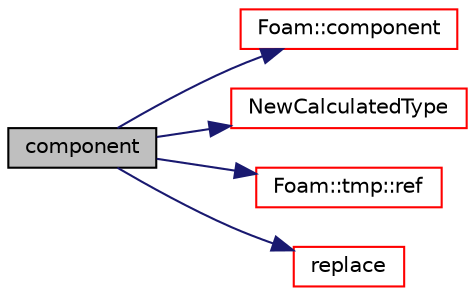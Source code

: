 digraph "component"
{
  bgcolor="transparent";
  edge [fontname="Helvetica",fontsize="10",labelfontname="Helvetica",labelfontsize="10"];
  node [fontname="Helvetica",fontsize="10",shape=record];
  rankdir="LR";
  Node1 [label="component",height=0.2,width=0.4,color="black", fillcolor="grey75", style="filled", fontcolor="black"];
  Node1 -> Node2 [color="midnightblue",fontsize="10",style="solid",fontname="Helvetica"];
  Node2 [label="Foam::component",height=0.2,width=0.4,color="red",URL="$a10909.html#a38788135ad21a6daaf3af2a761b33508"];
  Node1 -> Node3 [color="midnightblue",fontsize="10",style="solid",fontname="Helvetica"];
  Node3 [label="NewCalculatedType",height=0.2,width=0.4,color="red",URL="$a00773.html#a5c3e739ffe8ea667a11ab53a3a5e0fc2",tooltip="Return a pointer to a new calculatedFvPatchFieldField created on. "];
  Node1 -> Node4 [color="midnightblue",fontsize="10",style="solid",fontname="Helvetica"];
  Node4 [label="Foam::tmp::ref",height=0.2,width=0.4,color="red",URL="$a02711.html#af16202cc9b8e931206cfceb8d9779bb2",tooltip="Return non-const reference or generate a fatal error. "];
  Node1 -> Node5 [color="midnightblue",fontsize="10",style="solid",fontname="Helvetica"];
  Node5 [label="replace",height=0.2,width=0.4,color="red",URL="$a00773.html#a6fc3065e12f78bd882851a14dc24ffb9",tooltip="Replace a component field of the field. "];
}
